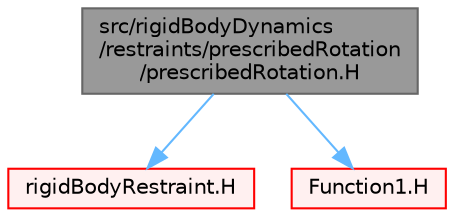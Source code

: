 digraph "src/rigidBodyDynamics/restraints/prescribedRotation/prescribedRotation.H"
{
 // LATEX_PDF_SIZE
  bgcolor="transparent";
  edge [fontname=Helvetica,fontsize=10,labelfontname=Helvetica,labelfontsize=10];
  node [fontname=Helvetica,fontsize=10,shape=box,height=0.2,width=0.4];
  Node1 [id="Node000001",label="src/rigidBodyDynamics\l/restraints/prescribedRotation\l/prescribedRotation.H",height=0.2,width=0.4,color="gray40", fillcolor="grey60", style="filled", fontcolor="black",tooltip=" "];
  Node1 -> Node2 [id="edge1_Node000001_Node000002",color="steelblue1",style="solid",tooltip=" "];
  Node2 [id="Node000002",label="rigidBodyRestraint.H",height=0.2,width=0.4,color="red", fillcolor="#FFF0F0", style="filled",URL="$rigidBodyRestraint_8H.html",tooltip=" "];
  Node1 -> Node231 [id="edge2_Node000001_Node000231",color="steelblue1",style="solid",tooltip=" "];
  Node231 [id="Node000231",label="Function1.H",height=0.2,width=0.4,color="red", fillcolor="#FFF0F0", style="filled",URL="$Function1_8H.html",tooltip=" "];
}
